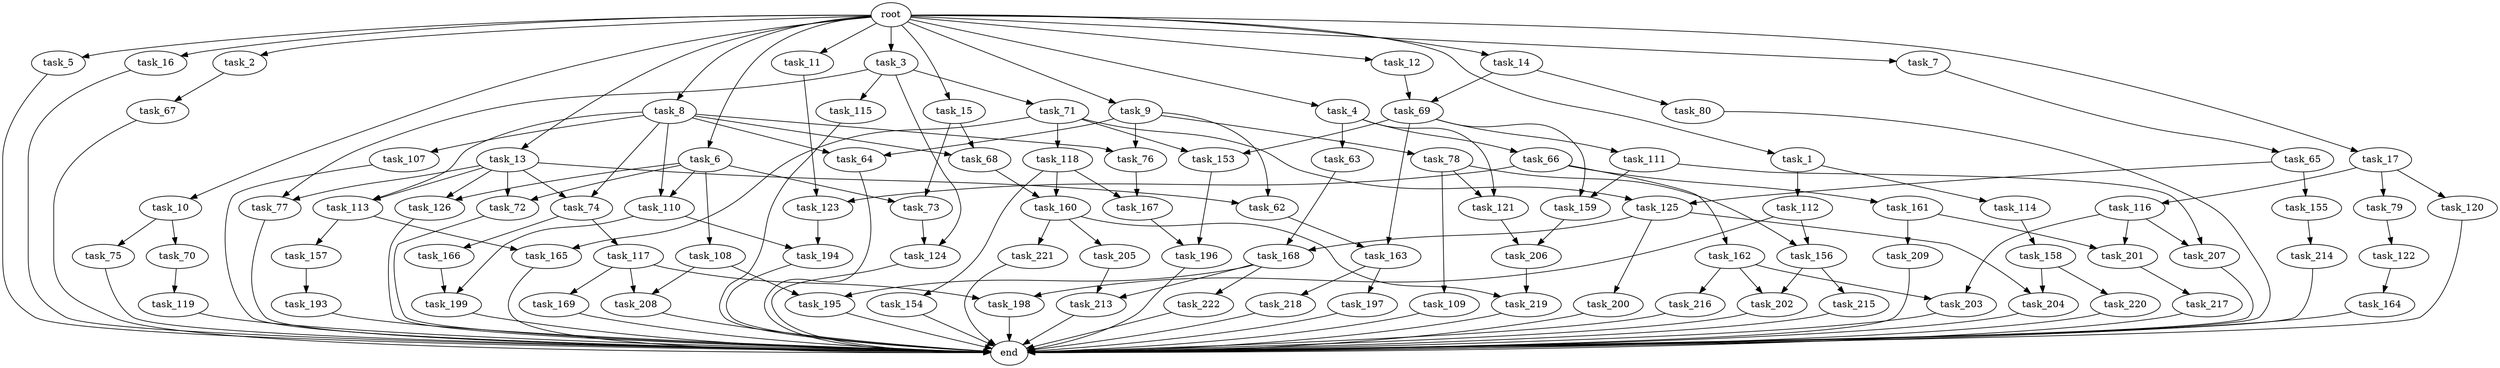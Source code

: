 digraph G {
  root [size="0.000000"];
  task_1 [size="2.048000"];
  task_2 [size="2.048000"];
  task_3 [size="2.048000"];
  task_4 [size="2.048000"];
  task_5 [size="2.048000"];
  task_6 [size="2.048000"];
  task_7 [size="2.048000"];
  task_8 [size="2.048000"];
  task_9 [size="2.048000"];
  task_10 [size="2.048000"];
  task_11 [size="2.048000"];
  task_12 [size="2.048000"];
  task_13 [size="2.048000"];
  task_14 [size="2.048000"];
  task_15 [size="2.048000"];
  task_16 [size="2.048000"];
  task_17 [size="2.048000"];
  task_62 [size="2559800508.416000"];
  task_63 [size="841813590.016000"];
  task_64 [size="3109556322.304000"];
  task_65 [size="1099511627.776000"];
  task_66 [size="841813590.016000"];
  task_67 [size="618475290.624000"];
  task_68 [size="2233382993.920000"];
  task_69 [size="1374389534.720000"];
  task_70 [size="274877906.944000"];
  task_71 [size="274877906.944000"];
  task_72 [size="1116691496.960000"];
  task_73 [size="1116691496.960000"];
  task_74 [size="2233382993.920000"];
  task_75 [size="274877906.944000"];
  task_76 [size="3109556322.304000"];
  task_77 [size="1116691496.960000"];
  task_78 [size="1717986918.400000"];
  task_79 [size="154618822.656000"];
  task_80 [size="274877906.944000"];
  task_107 [size="1391569403.904000"];
  task_108 [size="274877906.944000"];
  task_109 [size="154618822.656000"];
  task_110 [size="1666447310.848000"];
  task_111 [size="841813590.016000"];
  task_112 [size="1099511627.776000"];
  task_113 [size="2233382993.920000"];
  task_114 [size="1099511627.776000"];
  task_115 [size="274877906.944000"];
  task_116 [size="154618822.656000"];
  task_117 [size="429496729.600000"];
  task_118 [size="1099511627.776000"];
  task_119 [size="841813590.016000"];
  task_120 [size="154618822.656000"];
  task_121 [size="996432412.672000"];
  task_122 [size="618475290.624000"];
  task_123 [size="1460288880.640000"];
  task_124 [size="1992864825.344000"];
  task_125 [size="1717986918.400000"];
  task_126 [size="1116691496.960000"];
  task_153 [size="1941325217.792000"];
  task_154 [size="618475290.624000"];
  task_155 [size="618475290.624000"];
  task_156 [size="584115552.256000"];
  task_157 [size="274877906.944000"];
  task_158 [size="841813590.016000"];
  task_159 [size="1271310319.616000"];
  task_160 [size="2010044694.528000"];
  task_161 [size="841813590.016000"];
  task_162 [size="841813590.016000"];
  task_163 [size="2559800508.416000"];
  task_164 [size="274877906.944000"];
  task_165 [size="1374389534.720000"];
  task_166 [size="429496729.600000"];
  task_167 [size="2336462209.024000"];
  task_168 [size="1374389534.720000"];
  task_169 [size="1391569403.904000"];
  task_193 [size="1391569403.904000"];
  task_194 [size="1546188226.560000"];
  task_195 [size="2783138807.808000"];
  task_196 [size="687194767.360000"];
  task_197 [size="618475290.624000"];
  task_198 [size="1821066133.504000"];
  task_199 [size="223338299.392000"];
  task_200 [size="274877906.944000"];
  task_201 [size="1116691496.960000"];
  task_202 [size="773094113.280000"];
  task_203 [size="1460288880.640000"];
  task_204 [size="704374636.544000"];
  task_205 [size="1391569403.904000"];
  task_206 [size="2559800508.416000"];
  task_207 [size="1271310319.616000"];
  task_208 [size="2783138807.808000"];
  task_209 [size="274877906.944000"];
  task_213 [size="1546188226.560000"];
  task_214 [size="274877906.944000"];
  task_215 [size="154618822.656000"];
  task_216 [size="618475290.624000"];
  task_217 [size="1099511627.776000"];
  task_218 [size="618475290.624000"];
  task_219 [size="2491081031.680000"];
  task_220 [size="429496729.600000"];
  task_221 [size="1391569403.904000"];
  task_222 [size="1391569403.904000"];
  end [size="0.000000"];

  root -> task_1 [size="1.000000"];
  root -> task_2 [size="1.000000"];
  root -> task_3 [size="1.000000"];
  root -> task_4 [size="1.000000"];
  root -> task_5 [size="1.000000"];
  root -> task_6 [size="1.000000"];
  root -> task_7 [size="1.000000"];
  root -> task_8 [size="1.000000"];
  root -> task_9 [size="1.000000"];
  root -> task_10 [size="1.000000"];
  root -> task_11 [size="1.000000"];
  root -> task_12 [size="1.000000"];
  root -> task_13 [size="1.000000"];
  root -> task_14 [size="1.000000"];
  root -> task_15 [size="1.000000"];
  root -> task_16 [size="1.000000"];
  root -> task_17 [size="1.000000"];
  task_1 -> task_112 [size="536870912.000000"];
  task_1 -> task_114 [size="536870912.000000"];
  task_2 -> task_67 [size="301989888.000000"];
  task_3 -> task_71 [size="134217728.000000"];
  task_3 -> task_77 [size="134217728.000000"];
  task_3 -> task_115 [size="134217728.000000"];
  task_3 -> task_124 [size="134217728.000000"];
  task_4 -> task_63 [size="411041792.000000"];
  task_4 -> task_66 [size="411041792.000000"];
  task_4 -> task_121 [size="411041792.000000"];
  task_5 -> end [size="1.000000"];
  task_6 -> task_72 [size="134217728.000000"];
  task_6 -> task_73 [size="134217728.000000"];
  task_6 -> task_108 [size="134217728.000000"];
  task_6 -> task_110 [size="134217728.000000"];
  task_6 -> task_126 [size="134217728.000000"];
  task_7 -> task_65 [size="536870912.000000"];
  task_8 -> task_64 [size="679477248.000000"];
  task_8 -> task_68 [size="679477248.000000"];
  task_8 -> task_74 [size="679477248.000000"];
  task_8 -> task_76 [size="679477248.000000"];
  task_8 -> task_107 [size="679477248.000000"];
  task_8 -> task_110 [size="679477248.000000"];
  task_8 -> task_113 [size="679477248.000000"];
  task_9 -> task_62 [size="838860800.000000"];
  task_9 -> task_64 [size="838860800.000000"];
  task_9 -> task_76 [size="838860800.000000"];
  task_9 -> task_78 [size="838860800.000000"];
  task_10 -> task_70 [size="134217728.000000"];
  task_10 -> task_75 [size="134217728.000000"];
  task_11 -> task_123 [size="301989888.000000"];
  task_12 -> task_69 [size="536870912.000000"];
  task_13 -> task_62 [size="411041792.000000"];
  task_13 -> task_72 [size="411041792.000000"];
  task_13 -> task_74 [size="411041792.000000"];
  task_13 -> task_77 [size="411041792.000000"];
  task_13 -> task_113 [size="411041792.000000"];
  task_13 -> task_126 [size="411041792.000000"];
  task_14 -> task_69 [size="134217728.000000"];
  task_14 -> task_80 [size="134217728.000000"];
  task_15 -> task_68 [size="411041792.000000"];
  task_15 -> task_73 [size="411041792.000000"];
  task_16 -> end [size="1.000000"];
  task_17 -> task_79 [size="75497472.000000"];
  task_17 -> task_116 [size="75497472.000000"];
  task_17 -> task_120 [size="75497472.000000"];
  task_62 -> task_163 [size="838860800.000000"];
  task_63 -> task_168 [size="536870912.000000"];
  task_64 -> end [size="1.000000"];
  task_65 -> task_125 [size="301989888.000000"];
  task_65 -> task_155 [size="301989888.000000"];
  task_66 -> task_123 [size="411041792.000000"];
  task_66 -> task_161 [size="411041792.000000"];
  task_66 -> task_162 [size="411041792.000000"];
  task_67 -> end [size="1.000000"];
  task_68 -> task_160 [size="679477248.000000"];
  task_69 -> task_111 [size="411041792.000000"];
  task_69 -> task_153 [size="411041792.000000"];
  task_69 -> task_159 [size="411041792.000000"];
  task_69 -> task_163 [size="411041792.000000"];
  task_70 -> task_119 [size="411041792.000000"];
  task_71 -> task_118 [size="536870912.000000"];
  task_71 -> task_125 [size="536870912.000000"];
  task_71 -> task_153 [size="536870912.000000"];
  task_71 -> task_165 [size="536870912.000000"];
  task_72 -> end [size="1.000000"];
  task_73 -> task_124 [size="838860800.000000"];
  task_74 -> task_117 [size="209715200.000000"];
  task_74 -> task_166 [size="209715200.000000"];
  task_75 -> end [size="1.000000"];
  task_76 -> task_167 [size="838860800.000000"];
  task_77 -> end [size="1.000000"];
  task_78 -> task_109 [size="75497472.000000"];
  task_78 -> task_121 [size="75497472.000000"];
  task_78 -> task_156 [size="75497472.000000"];
  task_79 -> task_122 [size="301989888.000000"];
  task_80 -> end [size="1.000000"];
  task_107 -> end [size="1.000000"];
  task_108 -> task_195 [size="679477248.000000"];
  task_108 -> task_208 [size="679477248.000000"];
  task_109 -> end [size="1.000000"];
  task_110 -> task_194 [size="75497472.000000"];
  task_110 -> task_199 [size="75497472.000000"];
  task_111 -> task_159 [size="209715200.000000"];
  task_111 -> task_207 [size="209715200.000000"];
  task_112 -> task_156 [size="209715200.000000"];
  task_112 -> task_198 [size="209715200.000000"];
  task_113 -> task_157 [size="134217728.000000"];
  task_113 -> task_165 [size="134217728.000000"];
  task_114 -> task_158 [size="411041792.000000"];
  task_115 -> end [size="1.000000"];
  task_116 -> task_201 [size="411041792.000000"];
  task_116 -> task_203 [size="411041792.000000"];
  task_116 -> task_207 [size="411041792.000000"];
  task_117 -> task_169 [size="679477248.000000"];
  task_117 -> task_198 [size="679477248.000000"];
  task_117 -> task_208 [size="679477248.000000"];
  task_118 -> task_154 [size="301989888.000000"];
  task_118 -> task_160 [size="301989888.000000"];
  task_118 -> task_167 [size="301989888.000000"];
  task_119 -> end [size="1.000000"];
  task_120 -> end [size="1.000000"];
  task_121 -> task_206 [size="411041792.000000"];
  task_122 -> task_164 [size="134217728.000000"];
  task_123 -> task_194 [size="679477248.000000"];
  task_124 -> end [size="1.000000"];
  task_125 -> task_168 [size="134217728.000000"];
  task_125 -> task_200 [size="134217728.000000"];
  task_125 -> task_204 [size="134217728.000000"];
  task_126 -> end [size="1.000000"];
  task_153 -> task_196 [size="301989888.000000"];
  task_154 -> end [size="1.000000"];
  task_155 -> task_214 [size="134217728.000000"];
  task_156 -> task_202 [size="75497472.000000"];
  task_156 -> task_215 [size="75497472.000000"];
  task_157 -> task_193 [size="679477248.000000"];
  task_158 -> task_204 [size="209715200.000000"];
  task_158 -> task_220 [size="209715200.000000"];
  task_159 -> task_206 [size="838860800.000000"];
  task_160 -> task_205 [size="679477248.000000"];
  task_160 -> task_219 [size="679477248.000000"];
  task_160 -> task_221 [size="679477248.000000"];
  task_161 -> task_201 [size="134217728.000000"];
  task_161 -> task_209 [size="134217728.000000"];
  task_162 -> task_202 [size="301989888.000000"];
  task_162 -> task_203 [size="301989888.000000"];
  task_162 -> task_216 [size="301989888.000000"];
  task_163 -> task_197 [size="301989888.000000"];
  task_163 -> task_218 [size="301989888.000000"];
  task_164 -> end [size="1.000000"];
  task_165 -> end [size="1.000000"];
  task_166 -> task_199 [size="33554432.000000"];
  task_167 -> task_196 [size="33554432.000000"];
  task_168 -> task_195 [size="679477248.000000"];
  task_168 -> task_213 [size="679477248.000000"];
  task_168 -> task_222 [size="679477248.000000"];
  task_169 -> end [size="1.000000"];
  task_193 -> end [size="1.000000"];
  task_194 -> end [size="1.000000"];
  task_195 -> end [size="1.000000"];
  task_196 -> end [size="1.000000"];
  task_197 -> end [size="1.000000"];
  task_198 -> end [size="1.000000"];
  task_199 -> end [size="1.000000"];
  task_200 -> end [size="1.000000"];
  task_201 -> task_217 [size="536870912.000000"];
  task_202 -> end [size="1.000000"];
  task_203 -> end [size="1.000000"];
  task_204 -> end [size="1.000000"];
  task_205 -> task_213 [size="75497472.000000"];
  task_206 -> task_219 [size="536870912.000000"];
  task_207 -> end [size="1.000000"];
  task_208 -> end [size="1.000000"];
  task_209 -> end [size="1.000000"];
  task_213 -> end [size="1.000000"];
  task_214 -> end [size="1.000000"];
  task_215 -> end [size="1.000000"];
  task_216 -> end [size="1.000000"];
  task_217 -> end [size="1.000000"];
  task_218 -> end [size="1.000000"];
  task_219 -> end [size="1.000000"];
  task_220 -> end [size="1.000000"];
  task_221 -> end [size="1.000000"];
  task_222 -> end [size="1.000000"];
}
